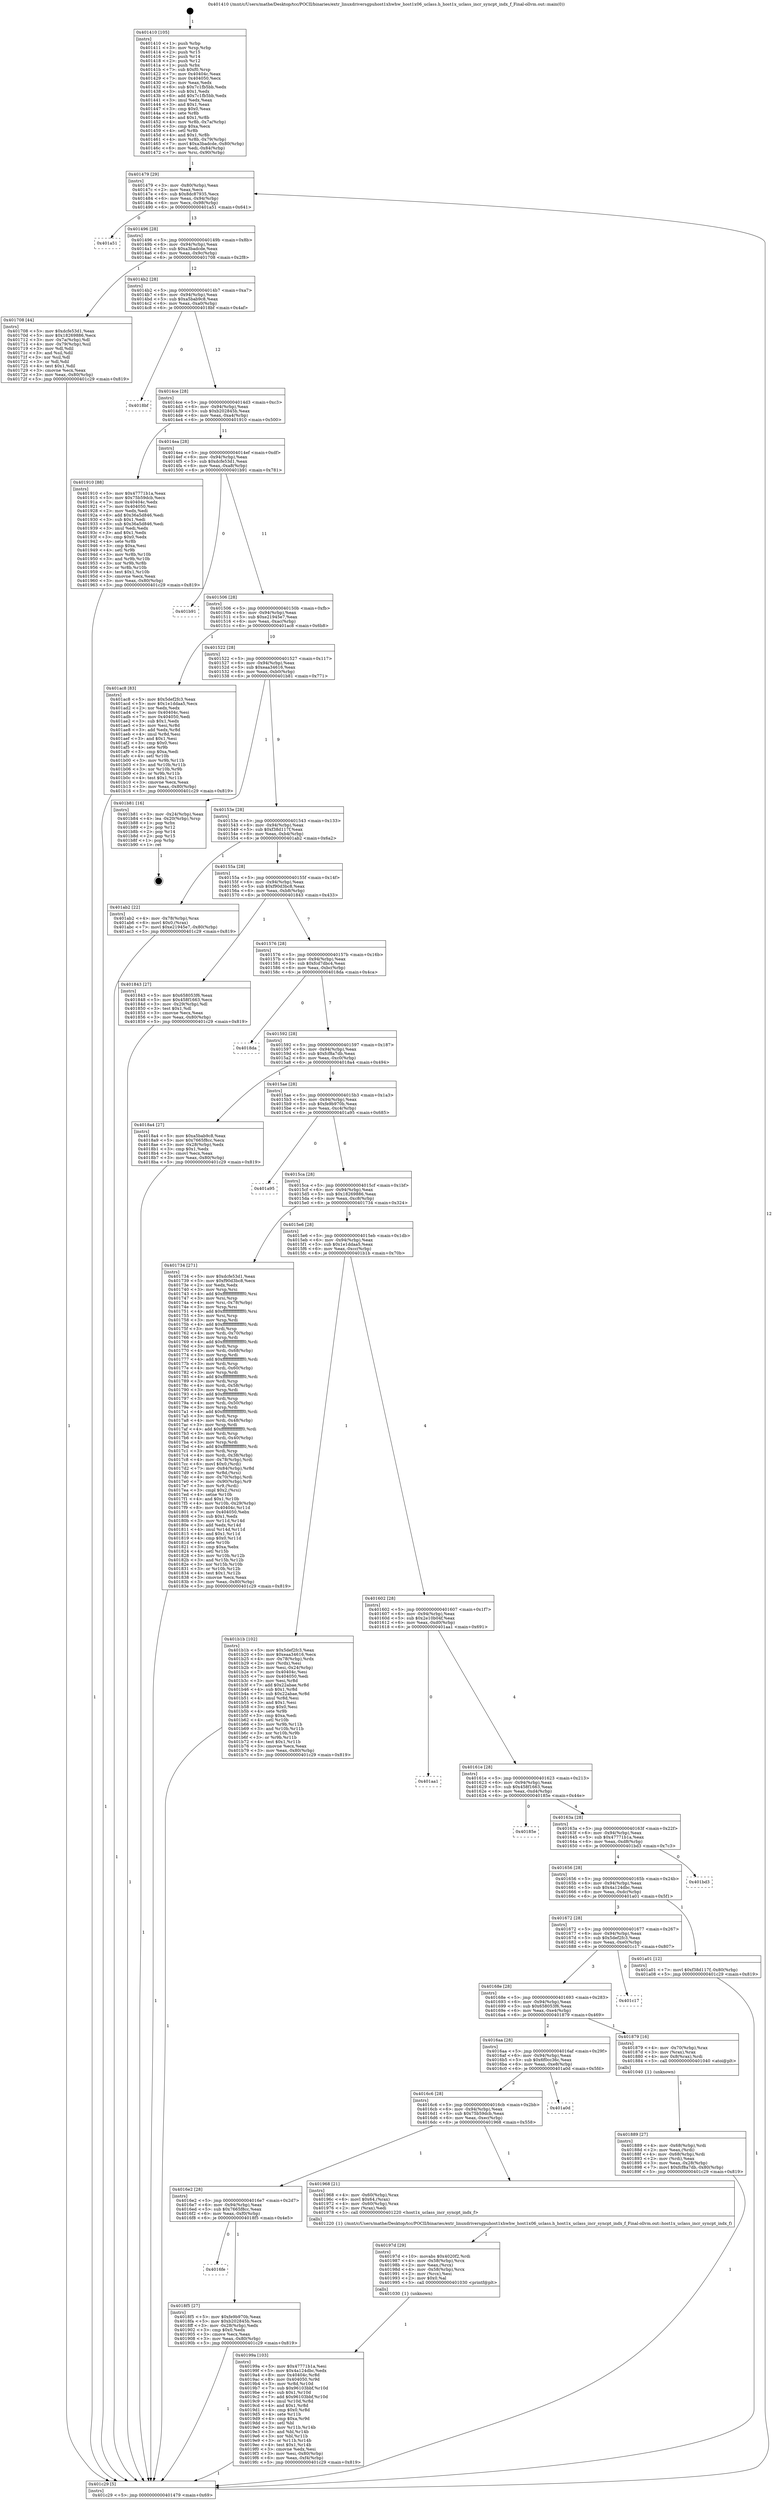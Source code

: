 digraph "0x401410" {
  label = "0x401410 (/mnt/c/Users/mathe/Desktop/tcc/POCII/binaries/extr_linuxdriversgpuhost1xhwhw_host1x06_uclass.h_host1x_uclass_incr_syncpt_indx_f_Final-ollvm.out::main(0))"
  labelloc = "t"
  node[shape=record]

  Entry [label="",width=0.3,height=0.3,shape=circle,fillcolor=black,style=filled]
  "0x401479" [label="{
     0x401479 [29]\l
     | [instrs]\l
     &nbsp;&nbsp;0x401479 \<+3\>: mov -0x80(%rbp),%eax\l
     &nbsp;&nbsp;0x40147c \<+2\>: mov %eax,%ecx\l
     &nbsp;&nbsp;0x40147e \<+6\>: sub $0x8dc87935,%ecx\l
     &nbsp;&nbsp;0x401484 \<+6\>: mov %eax,-0x94(%rbp)\l
     &nbsp;&nbsp;0x40148a \<+6\>: mov %ecx,-0x98(%rbp)\l
     &nbsp;&nbsp;0x401490 \<+6\>: je 0000000000401a51 \<main+0x641\>\l
  }"]
  "0x401a51" [label="{
     0x401a51\l
  }", style=dashed]
  "0x401496" [label="{
     0x401496 [28]\l
     | [instrs]\l
     &nbsp;&nbsp;0x401496 \<+5\>: jmp 000000000040149b \<main+0x8b\>\l
     &nbsp;&nbsp;0x40149b \<+6\>: mov -0x94(%rbp),%eax\l
     &nbsp;&nbsp;0x4014a1 \<+5\>: sub $0xa3badcde,%eax\l
     &nbsp;&nbsp;0x4014a6 \<+6\>: mov %eax,-0x9c(%rbp)\l
     &nbsp;&nbsp;0x4014ac \<+6\>: je 0000000000401708 \<main+0x2f8\>\l
  }"]
  Exit [label="",width=0.3,height=0.3,shape=circle,fillcolor=black,style=filled,peripheries=2]
  "0x401708" [label="{
     0x401708 [44]\l
     | [instrs]\l
     &nbsp;&nbsp;0x401708 \<+5\>: mov $0xdcfe53d1,%eax\l
     &nbsp;&nbsp;0x40170d \<+5\>: mov $0x18269886,%ecx\l
     &nbsp;&nbsp;0x401712 \<+3\>: mov -0x7a(%rbp),%dl\l
     &nbsp;&nbsp;0x401715 \<+4\>: mov -0x79(%rbp),%sil\l
     &nbsp;&nbsp;0x401719 \<+3\>: mov %dl,%dil\l
     &nbsp;&nbsp;0x40171c \<+3\>: and %sil,%dil\l
     &nbsp;&nbsp;0x40171f \<+3\>: xor %sil,%dl\l
     &nbsp;&nbsp;0x401722 \<+3\>: or %dl,%dil\l
     &nbsp;&nbsp;0x401725 \<+4\>: test $0x1,%dil\l
     &nbsp;&nbsp;0x401729 \<+3\>: cmovne %ecx,%eax\l
     &nbsp;&nbsp;0x40172c \<+3\>: mov %eax,-0x80(%rbp)\l
     &nbsp;&nbsp;0x40172f \<+5\>: jmp 0000000000401c29 \<main+0x819\>\l
  }"]
  "0x4014b2" [label="{
     0x4014b2 [28]\l
     | [instrs]\l
     &nbsp;&nbsp;0x4014b2 \<+5\>: jmp 00000000004014b7 \<main+0xa7\>\l
     &nbsp;&nbsp;0x4014b7 \<+6\>: mov -0x94(%rbp),%eax\l
     &nbsp;&nbsp;0x4014bd \<+5\>: sub $0xa5bab9c8,%eax\l
     &nbsp;&nbsp;0x4014c2 \<+6\>: mov %eax,-0xa0(%rbp)\l
     &nbsp;&nbsp;0x4014c8 \<+6\>: je 00000000004018bf \<main+0x4af\>\l
  }"]
  "0x401c29" [label="{
     0x401c29 [5]\l
     | [instrs]\l
     &nbsp;&nbsp;0x401c29 \<+5\>: jmp 0000000000401479 \<main+0x69\>\l
  }"]
  "0x401410" [label="{
     0x401410 [105]\l
     | [instrs]\l
     &nbsp;&nbsp;0x401410 \<+1\>: push %rbp\l
     &nbsp;&nbsp;0x401411 \<+3\>: mov %rsp,%rbp\l
     &nbsp;&nbsp;0x401414 \<+2\>: push %r15\l
     &nbsp;&nbsp;0x401416 \<+2\>: push %r14\l
     &nbsp;&nbsp;0x401418 \<+2\>: push %r12\l
     &nbsp;&nbsp;0x40141a \<+1\>: push %rbx\l
     &nbsp;&nbsp;0x40141b \<+7\>: sub $0xf0,%rsp\l
     &nbsp;&nbsp;0x401422 \<+7\>: mov 0x40404c,%eax\l
     &nbsp;&nbsp;0x401429 \<+7\>: mov 0x404050,%ecx\l
     &nbsp;&nbsp;0x401430 \<+2\>: mov %eax,%edx\l
     &nbsp;&nbsp;0x401432 \<+6\>: sub $0x7c1fb5bb,%edx\l
     &nbsp;&nbsp;0x401438 \<+3\>: sub $0x1,%edx\l
     &nbsp;&nbsp;0x40143b \<+6\>: add $0x7c1fb5bb,%edx\l
     &nbsp;&nbsp;0x401441 \<+3\>: imul %edx,%eax\l
     &nbsp;&nbsp;0x401444 \<+3\>: and $0x1,%eax\l
     &nbsp;&nbsp;0x401447 \<+3\>: cmp $0x0,%eax\l
     &nbsp;&nbsp;0x40144a \<+4\>: sete %r8b\l
     &nbsp;&nbsp;0x40144e \<+4\>: and $0x1,%r8b\l
     &nbsp;&nbsp;0x401452 \<+4\>: mov %r8b,-0x7a(%rbp)\l
     &nbsp;&nbsp;0x401456 \<+3\>: cmp $0xa,%ecx\l
     &nbsp;&nbsp;0x401459 \<+4\>: setl %r8b\l
     &nbsp;&nbsp;0x40145d \<+4\>: and $0x1,%r8b\l
     &nbsp;&nbsp;0x401461 \<+4\>: mov %r8b,-0x79(%rbp)\l
     &nbsp;&nbsp;0x401465 \<+7\>: movl $0xa3badcde,-0x80(%rbp)\l
     &nbsp;&nbsp;0x40146c \<+6\>: mov %edi,-0x84(%rbp)\l
     &nbsp;&nbsp;0x401472 \<+7\>: mov %rsi,-0x90(%rbp)\l
  }"]
  "0x40199a" [label="{
     0x40199a [103]\l
     | [instrs]\l
     &nbsp;&nbsp;0x40199a \<+5\>: mov $0x47771b1a,%esi\l
     &nbsp;&nbsp;0x40199f \<+5\>: mov $0x4a124dbc,%edx\l
     &nbsp;&nbsp;0x4019a4 \<+8\>: mov 0x40404c,%r8d\l
     &nbsp;&nbsp;0x4019ac \<+8\>: mov 0x404050,%r9d\l
     &nbsp;&nbsp;0x4019b4 \<+3\>: mov %r8d,%r10d\l
     &nbsp;&nbsp;0x4019b7 \<+7\>: sub $0x96103bbf,%r10d\l
     &nbsp;&nbsp;0x4019be \<+4\>: sub $0x1,%r10d\l
     &nbsp;&nbsp;0x4019c2 \<+7\>: add $0x96103bbf,%r10d\l
     &nbsp;&nbsp;0x4019c9 \<+4\>: imul %r10d,%r8d\l
     &nbsp;&nbsp;0x4019cd \<+4\>: and $0x1,%r8d\l
     &nbsp;&nbsp;0x4019d1 \<+4\>: cmp $0x0,%r8d\l
     &nbsp;&nbsp;0x4019d5 \<+4\>: sete %r11b\l
     &nbsp;&nbsp;0x4019d9 \<+4\>: cmp $0xa,%r9d\l
     &nbsp;&nbsp;0x4019dd \<+3\>: setl %bl\l
     &nbsp;&nbsp;0x4019e0 \<+3\>: mov %r11b,%r14b\l
     &nbsp;&nbsp;0x4019e3 \<+3\>: and %bl,%r14b\l
     &nbsp;&nbsp;0x4019e6 \<+3\>: xor %bl,%r11b\l
     &nbsp;&nbsp;0x4019e9 \<+3\>: or %r11b,%r14b\l
     &nbsp;&nbsp;0x4019ec \<+4\>: test $0x1,%r14b\l
     &nbsp;&nbsp;0x4019f0 \<+3\>: cmovne %edx,%esi\l
     &nbsp;&nbsp;0x4019f3 \<+3\>: mov %esi,-0x80(%rbp)\l
     &nbsp;&nbsp;0x4019f6 \<+6\>: mov %eax,-0xf4(%rbp)\l
     &nbsp;&nbsp;0x4019fc \<+5\>: jmp 0000000000401c29 \<main+0x819\>\l
  }"]
  "0x4018bf" [label="{
     0x4018bf\l
  }", style=dashed]
  "0x4014ce" [label="{
     0x4014ce [28]\l
     | [instrs]\l
     &nbsp;&nbsp;0x4014ce \<+5\>: jmp 00000000004014d3 \<main+0xc3\>\l
     &nbsp;&nbsp;0x4014d3 \<+6\>: mov -0x94(%rbp),%eax\l
     &nbsp;&nbsp;0x4014d9 \<+5\>: sub $0xb202845b,%eax\l
     &nbsp;&nbsp;0x4014de \<+6\>: mov %eax,-0xa4(%rbp)\l
     &nbsp;&nbsp;0x4014e4 \<+6\>: je 0000000000401910 \<main+0x500\>\l
  }"]
  "0x40197d" [label="{
     0x40197d [29]\l
     | [instrs]\l
     &nbsp;&nbsp;0x40197d \<+10\>: movabs $0x4020f2,%rdi\l
     &nbsp;&nbsp;0x401987 \<+4\>: mov -0x58(%rbp),%rcx\l
     &nbsp;&nbsp;0x40198b \<+2\>: mov %eax,(%rcx)\l
     &nbsp;&nbsp;0x40198d \<+4\>: mov -0x58(%rbp),%rcx\l
     &nbsp;&nbsp;0x401991 \<+2\>: mov (%rcx),%esi\l
     &nbsp;&nbsp;0x401993 \<+2\>: mov $0x0,%al\l
     &nbsp;&nbsp;0x401995 \<+5\>: call 0000000000401030 \<printf@plt\>\l
     | [calls]\l
     &nbsp;&nbsp;0x401030 \{1\} (unknown)\l
  }"]
  "0x401910" [label="{
     0x401910 [88]\l
     | [instrs]\l
     &nbsp;&nbsp;0x401910 \<+5\>: mov $0x47771b1a,%eax\l
     &nbsp;&nbsp;0x401915 \<+5\>: mov $0x75b59dcb,%ecx\l
     &nbsp;&nbsp;0x40191a \<+7\>: mov 0x40404c,%edx\l
     &nbsp;&nbsp;0x401921 \<+7\>: mov 0x404050,%esi\l
     &nbsp;&nbsp;0x401928 \<+2\>: mov %edx,%edi\l
     &nbsp;&nbsp;0x40192a \<+6\>: add $0x36a5d846,%edi\l
     &nbsp;&nbsp;0x401930 \<+3\>: sub $0x1,%edi\l
     &nbsp;&nbsp;0x401933 \<+6\>: sub $0x36a5d846,%edi\l
     &nbsp;&nbsp;0x401939 \<+3\>: imul %edi,%edx\l
     &nbsp;&nbsp;0x40193c \<+3\>: and $0x1,%edx\l
     &nbsp;&nbsp;0x40193f \<+3\>: cmp $0x0,%edx\l
     &nbsp;&nbsp;0x401942 \<+4\>: sete %r8b\l
     &nbsp;&nbsp;0x401946 \<+3\>: cmp $0xa,%esi\l
     &nbsp;&nbsp;0x401949 \<+4\>: setl %r9b\l
     &nbsp;&nbsp;0x40194d \<+3\>: mov %r8b,%r10b\l
     &nbsp;&nbsp;0x401950 \<+3\>: and %r9b,%r10b\l
     &nbsp;&nbsp;0x401953 \<+3\>: xor %r9b,%r8b\l
     &nbsp;&nbsp;0x401956 \<+3\>: or %r8b,%r10b\l
     &nbsp;&nbsp;0x401959 \<+4\>: test $0x1,%r10b\l
     &nbsp;&nbsp;0x40195d \<+3\>: cmovne %ecx,%eax\l
     &nbsp;&nbsp;0x401960 \<+3\>: mov %eax,-0x80(%rbp)\l
     &nbsp;&nbsp;0x401963 \<+5\>: jmp 0000000000401c29 \<main+0x819\>\l
  }"]
  "0x4014ea" [label="{
     0x4014ea [28]\l
     | [instrs]\l
     &nbsp;&nbsp;0x4014ea \<+5\>: jmp 00000000004014ef \<main+0xdf\>\l
     &nbsp;&nbsp;0x4014ef \<+6\>: mov -0x94(%rbp),%eax\l
     &nbsp;&nbsp;0x4014f5 \<+5\>: sub $0xdcfe53d1,%eax\l
     &nbsp;&nbsp;0x4014fa \<+6\>: mov %eax,-0xa8(%rbp)\l
     &nbsp;&nbsp;0x401500 \<+6\>: je 0000000000401b91 \<main+0x781\>\l
  }"]
  "0x4016fe" [label="{
     0x4016fe\l
  }", style=dashed]
  "0x401b91" [label="{
     0x401b91\l
  }", style=dashed]
  "0x401506" [label="{
     0x401506 [28]\l
     | [instrs]\l
     &nbsp;&nbsp;0x401506 \<+5\>: jmp 000000000040150b \<main+0xfb\>\l
     &nbsp;&nbsp;0x40150b \<+6\>: mov -0x94(%rbp),%eax\l
     &nbsp;&nbsp;0x401511 \<+5\>: sub $0xe21945e7,%eax\l
     &nbsp;&nbsp;0x401516 \<+6\>: mov %eax,-0xac(%rbp)\l
     &nbsp;&nbsp;0x40151c \<+6\>: je 0000000000401ac8 \<main+0x6b8\>\l
  }"]
  "0x4018f5" [label="{
     0x4018f5 [27]\l
     | [instrs]\l
     &nbsp;&nbsp;0x4018f5 \<+5\>: mov $0xfe9b970b,%eax\l
     &nbsp;&nbsp;0x4018fa \<+5\>: mov $0xb202845b,%ecx\l
     &nbsp;&nbsp;0x4018ff \<+3\>: mov -0x28(%rbp),%edx\l
     &nbsp;&nbsp;0x401902 \<+3\>: cmp $0x0,%edx\l
     &nbsp;&nbsp;0x401905 \<+3\>: cmove %ecx,%eax\l
     &nbsp;&nbsp;0x401908 \<+3\>: mov %eax,-0x80(%rbp)\l
     &nbsp;&nbsp;0x40190b \<+5\>: jmp 0000000000401c29 \<main+0x819\>\l
  }"]
  "0x401ac8" [label="{
     0x401ac8 [83]\l
     | [instrs]\l
     &nbsp;&nbsp;0x401ac8 \<+5\>: mov $0x5def2fc3,%eax\l
     &nbsp;&nbsp;0x401acd \<+5\>: mov $0x1e1ddaa5,%ecx\l
     &nbsp;&nbsp;0x401ad2 \<+2\>: xor %edx,%edx\l
     &nbsp;&nbsp;0x401ad4 \<+7\>: mov 0x40404c,%esi\l
     &nbsp;&nbsp;0x401adb \<+7\>: mov 0x404050,%edi\l
     &nbsp;&nbsp;0x401ae2 \<+3\>: sub $0x1,%edx\l
     &nbsp;&nbsp;0x401ae5 \<+3\>: mov %esi,%r8d\l
     &nbsp;&nbsp;0x401ae8 \<+3\>: add %edx,%r8d\l
     &nbsp;&nbsp;0x401aeb \<+4\>: imul %r8d,%esi\l
     &nbsp;&nbsp;0x401aef \<+3\>: and $0x1,%esi\l
     &nbsp;&nbsp;0x401af2 \<+3\>: cmp $0x0,%esi\l
     &nbsp;&nbsp;0x401af5 \<+4\>: sete %r9b\l
     &nbsp;&nbsp;0x401af9 \<+3\>: cmp $0xa,%edi\l
     &nbsp;&nbsp;0x401afc \<+4\>: setl %r10b\l
     &nbsp;&nbsp;0x401b00 \<+3\>: mov %r9b,%r11b\l
     &nbsp;&nbsp;0x401b03 \<+3\>: and %r10b,%r11b\l
     &nbsp;&nbsp;0x401b06 \<+3\>: xor %r10b,%r9b\l
     &nbsp;&nbsp;0x401b09 \<+3\>: or %r9b,%r11b\l
     &nbsp;&nbsp;0x401b0c \<+4\>: test $0x1,%r11b\l
     &nbsp;&nbsp;0x401b10 \<+3\>: cmovne %ecx,%eax\l
     &nbsp;&nbsp;0x401b13 \<+3\>: mov %eax,-0x80(%rbp)\l
     &nbsp;&nbsp;0x401b16 \<+5\>: jmp 0000000000401c29 \<main+0x819\>\l
  }"]
  "0x401522" [label="{
     0x401522 [28]\l
     | [instrs]\l
     &nbsp;&nbsp;0x401522 \<+5\>: jmp 0000000000401527 \<main+0x117\>\l
     &nbsp;&nbsp;0x401527 \<+6\>: mov -0x94(%rbp),%eax\l
     &nbsp;&nbsp;0x40152d \<+5\>: sub $0xeaa34616,%eax\l
     &nbsp;&nbsp;0x401532 \<+6\>: mov %eax,-0xb0(%rbp)\l
     &nbsp;&nbsp;0x401538 \<+6\>: je 0000000000401b81 \<main+0x771\>\l
  }"]
  "0x4016e2" [label="{
     0x4016e2 [28]\l
     | [instrs]\l
     &nbsp;&nbsp;0x4016e2 \<+5\>: jmp 00000000004016e7 \<main+0x2d7\>\l
     &nbsp;&nbsp;0x4016e7 \<+6\>: mov -0x94(%rbp),%eax\l
     &nbsp;&nbsp;0x4016ed \<+5\>: sub $0x7665f8cc,%eax\l
     &nbsp;&nbsp;0x4016f2 \<+6\>: mov %eax,-0xf0(%rbp)\l
     &nbsp;&nbsp;0x4016f8 \<+6\>: je 00000000004018f5 \<main+0x4e5\>\l
  }"]
  "0x401b81" [label="{
     0x401b81 [16]\l
     | [instrs]\l
     &nbsp;&nbsp;0x401b81 \<+3\>: mov -0x24(%rbp),%eax\l
     &nbsp;&nbsp;0x401b84 \<+4\>: lea -0x20(%rbp),%rsp\l
     &nbsp;&nbsp;0x401b88 \<+1\>: pop %rbx\l
     &nbsp;&nbsp;0x401b89 \<+2\>: pop %r12\l
     &nbsp;&nbsp;0x401b8b \<+2\>: pop %r14\l
     &nbsp;&nbsp;0x401b8d \<+2\>: pop %r15\l
     &nbsp;&nbsp;0x401b8f \<+1\>: pop %rbp\l
     &nbsp;&nbsp;0x401b90 \<+1\>: ret\l
  }"]
  "0x40153e" [label="{
     0x40153e [28]\l
     | [instrs]\l
     &nbsp;&nbsp;0x40153e \<+5\>: jmp 0000000000401543 \<main+0x133\>\l
     &nbsp;&nbsp;0x401543 \<+6\>: mov -0x94(%rbp),%eax\l
     &nbsp;&nbsp;0x401549 \<+5\>: sub $0xf38d117f,%eax\l
     &nbsp;&nbsp;0x40154e \<+6\>: mov %eax,-0xb4(%rbp)\l
     &nbsp;&nbsp;0x401554 \<+6\>: je 0000000000401ab2 \<main+0x6a2\>\l
  }"]
  "0x401968" [label="{
     0x401968 [21]\l
     | [instrs]\l
     &nbsp;&nbsp;0x401968 \<+4\>: mov -0x60(%rbp),%rax\l
     &nbsp;&nbsp;0x40196c \<+6\>: movl $0x64,(%rax)\l
     &nbsp;&nbsp;0x401972 \<+4\>: mov -0x60(%rbp),%rax\l
     &nbsp;&nbsp;0x401976 \<+2\>: mov (%rax),%edi\l
     &nbsp;&nbsp;0x401978 \<+5\>: call 0000000000401220 \<host1x_uclass_incr_syncpt_indx_f\>\l
     | [calls]\l
     &nbsp;&nbsp;0x401220 \{1\} (/mnt/c/Users/mathe/Desktop/tcc/POCII/binaries/extr_linuxdriversgpuhost1xhwhw_host1x06_uclass.h_host1x_uclass_incr_syncpt_indx_f_Final-ollvm.out::host1x_uclass_incr_syncpt_indx_f)\l
  }"]
  "0x401ab2" [label="{
     0x401ab2 [22]\l
     | [instrs]\l
     &nbsp;&nbsp;0x401ab2 \<+4\>: mov -0x78(%rbp),%rax\l
     &nbsp;&nbsp;0x401ab6 \<+6\>: movl $0x0,(%rax)\l
     &nbsp;&nbsp;0x401abc \<+7\>: movl $0xe21945e7,-0x80(%rbp)\l
     &nbsp;&nbsp;0x401ac3 \<+5\>: jmp 0000000000401c29 \<main+0x819\>\l
  }"]
  "0x40155a" [label="{
     0x40155a [28]\l
     | [instrs]\l
     &nbsp;&nbsp;0x40155a \<+5\>: jmp 000000000040155f \<main+0x14f\>\l
     &nbsp;&nbsp;0x40155f \<+6\>: mov -0x94(%rbp),%eax\l
     &nbsp;&nbsp;0x401565 \<+5\>: sub $0xf90d3bc8,%eax\l
     &nbsp;&nbsp;0x40156a \<+6\>: mov %eax,-0xb8(%rbp)\l
     &nbsp;&nbsp;0x401570 \<+6\>: je 0000000000401843 \<main+0x433\>\l
  }"]
  "0x4016c6" [label="{
     0x4016c6 [28]\l
     | [instrs]\l
     &nbsp;&nbsp;0x4016c6 \<+5\>: jmp 00000000004016cb \<main+0x2bb\>\l
     &nbsp;&nbsp;0x4016cb \<+6\>: mov -0x94(%rbp),%eax\l
     &nbsp;&nbsp;0x4016d1 \<+5\>: sub $0x75b59dcb,%eax\l
     &nbsp;&nbsp;0x4016d6 \<+6\>: mov %eax,-0xec(%rbp)\l
     &nbsp;&nbsp;0x4016dc \<+6\>: je 0000000000401968 \<main+0x558\>\l
  }"]
  "0x401843" [label="{
     0x401843 [27]\l
     | [instrs]\l
     &nbsp;&nbsp;0x401843 \<+5\>: mov $0x658053f6,%eax\l
     &nbsp;&nbsp;0x401848 \<+5\>: mov $0x458f1663,%ecx\l
     &nbsp;&nbsp;0x40184d \<+3\>: mov -0x29(%rbp),%dl\l
     &nbsp;&nbsp;0x401850 \<+3\>: test $0x1,%dl\l
     &nbsp;&nbsp;0x401853 \<+3\>: cmovne %ecx,%eax\l
     &nbsp;&nbsp;0x401856 \<+3\>: mov %eax,-0x80(%rbp)\l
     &nbsp;&nbsp;0x401859 \<+5\>: jmp 0000000000401c29 \<main+0x819\>\l
  }"]
  "0x401576" [label="{
     0x401576 [28]\l
     | [instrs]\l
     &nbsp;&nbsp;0x401576 \<+5\>: jmp 000000000040157b \<main+0x16b\>\l
     &nbsp;&nbsp;0x40157b \<+6\>: mov -0x94(%rbp),%eax\l
     &nbsp;&nbsp;0x401581 \<+5\>: sub $0xfcd7dbc4,%eax\l
     &nbsp;&nbsp;0x401586 \<+6\>: mov %eax,-0xbc(%rbp)\l
     &nbsp;&nbsp;0x40158c \<+6\>: je 00000000004018da \<main+0x4ca\>\l
  }"]
  "0x401a0d" [label="{
     0x401a0d\l
  }", style=dashed]
  "0x4018da" [label="{
     0x4018da\l
  }", style=dashed]
  "0x401592" [label="{
     0x401592 [28]\l
     | [instrs]\l
     &nbsp;&nbsp;0x401592 \<+5\>: jmp 0000000000401597 \<main+0x187\>\l
     &nbsp;&nbsp;0x401597 \<+6\>: mov -0x94(%rbp),%eax\l
     &nbsp;&nbsp;0x40159d \<+5\>: sub $0xfcf8a7db,%eax\l
     &nbsp;&nbsp;0x4015a2 \<+6\>: mov %eax,-0xc0(%rbp)\l
     &nbsp;&nbsp;0x4015a8 \<+6\>: je 00000000004018a4 \<main+0x494\>\l
  }"]
  "0x401889" [label="{
     0x401889 [27]\l
     | [instrs]\l
     &nbsp;&nbsp;0x401889 \<+4\>: mov -0x68(%rbp),%rdi\l
     &nbsp;&nbsp;0x40188d \<+2\>: mov %eax,(%rdi)\l
     &nbsp;&nbsp;0x40188f \<+4\>: mov -0x68(%rbp),%rdi\l
     &nbsp;&nbsp;0x401893 \<+2\>: mov (%rdi),%eax\l
     &nbsp;&nbsp;0x401895 \<+3\>: mov %eax,-0x28(%rbp)\l
     &nbsp;&nbsp;0x401898 \<+7\>: movl $0xfcf8a7db,-0x80(%rbp)\l
     &nbsp;&nbsp;0x40189f \<+5\>: jmp 0000000000401c29 \<main+0x819\>\l
  }"]
  "0x4018a4" [label="{
     0x4018a4 [27]\l
     | [instrs]\l
     &nbsp;&nbsp;0x4018a4 \<+5\>: mov $0xa5bab9c8,%eax\l
     &nbsp;&nbsp;0x4018a9 \<+5\>: mov $0x7665f8cc,%ecx\l
     &nbsp;&nbsp;0x4018ae \<+3\>: mov -0x28(%rbp),%edx\l
     &nbsp;&nbsp;0x4018b1 \<+3\>: cmp $0x1,%edx\l
     &nbsp;&nbsp;0x4018b4 \<+3\>: cmovl %ecx,%eax\l
     &nbsp;&nbsp;0x4018b7 \<+3\>: mov %eax,-0x80(%rbp)\l
     &nbsp;&nbsp;0x4018ba \<+5\>: jmp 0000000000401c29 \<main+0x819\>\l
  }"]
  "0x4015ae" [label="{
     0x4015ae [28]\l
     | [instrs]\l
     &nbsp;&nbsp;0x4015ae \<+5\>: jmp 00000000004015b3 \<main+0x1a3\>\l
     &nbsp;&nbsp;0x4015b3 \<+6\>: mov -0x94(%rbp),%eax\l
     &nbsp;&nbsp;0x4015b9 \<+5\>: sub $0xfe9b970b,%eax\l
     &nbsp;&nbsp;0x4015be \<+6\>: mov %eax,-0xc4(%rbp)\l
     &nbsp;&nbsp;0x4015c4 \<+6\>: je 0000000000401a95 \<main+0x685\>\l
  }"]
  "0x4016aa" [label="{
     0x4016aa [28]\l
     | [instrs]\l
     &nbsp;&nbsp;0x4016aa \<+5\>: jmp 00000000004016af \<main+0x29f\>\l
     &nbsp;&nbsp;0x4016af \<+6\>: mov -0x94(%rbp),%eax\l
     &nbsp;&nbsp;0x4016b5 \<+5\>: sub $0x6f0cc36c,%eax\l
     &nbsp;&nbsp;0x4016ba \<+6\>: mov %eax,-0xe8(%rbp)\l
     &nbsp;&nbsp;0x4016c0 \<+6\>: je 0000000000401a0d \<main+0x5fd\>\l
  }"]
  "0x401a95" [label="{
     0x401a95\l
  }", style=dashed]
  "0x4015ca" [label="{
     0x4015ca [28]\l
     | [instrs]\l
     &nbsp;&nbsp;0x4015ca \<+5\>: jmp 00000000004015cf \<main+0x1bf\>\l
     &nbsp;&nbsp;0x4015cf \<+6\>: mov -0x94(%rbp),%eax\l
     &nbsp;&nbsp;0x4015d5 \<+5\>: sub $0x18269886,%eax\l
     &nbsp;&nbsp;0x4015da \<+6\>: mov %eax,-0xc8(%rbp)\l
     &nbsp;&nbsp;0x4015e0 \<+6\>: je 0000000000401734 \<main+0x324\>\l
  }"]
  "0x401879" [label="{
     0x401879 [16]\l
     | [instrs]\l
     &nbsp;&nbsp;0x401879 \<+4\>: mov -0x70(%rbp),%rax\l
     &nbsp;&nbsp;0x40187d \<+3\>: mov (%rax),%rax\l
     &nbsp;&nbsp;0x401880 \<+4\>: mov 0x8(%rax),%rdi\l
     &nbsp;&nbsp;0x401884 \<+5\>: call 0000000000401040 \<atoi@plt\>\l
     | [calls]\l
     &nbsp;&nbsp;0x401040 \{1\} (unknown)\l
  }"]
  "0x401734" [label="{
     0x401734 [271]\l
     | [instrs]\l
     &nbsp;&nbsp;0x401734 \<+5\>: mov $0xdcfe53d1,%eax\l
     &nbsp;&nbsp;0x401739 \<+5\>: mov $0xf90d3bc8,%ecx\l
     &nbsp;&nbsp;0x40173e \<+2\>: xor %edx,%edx\l
     &nbsp;&nbsp;0x401740 \<+3\>: mov %rsp,%rsi\l
     &nbsp;&nbsp;0x401743 \<+4\>: add $0xfffffffffffffff0,%rsi\l
     &nbsp;&nbsp;0x401747 \<+3\>: mov %rsi,%rsp\l
     &nbsp;&nbsp;0x40174a \<+4\>: mov %rsi,-0x78(%rbp)\l
     &nbsp;&nbsp;0x40174e \<+3\>: mov %rsp,%rsi\l
     &nbsp;&nbsp;0x401751 \<+4\>: add $0xfffffffffffffff0,%rsi\l
     &nbsp;&nbsp;0x401755 \<+3\>: mov %rsi,%rsp\l
     &nbsp;&nbsp;0x401758 \<+3\>: mov %rsp,%rdi\l
     &nbsp;&nbsp;0x40175b \<+4\>: add $0xfffffffffffffff0,%rdi\l
     &nbsp;&nbsp;0x40175f \<+3\>: mov %rdi,%rsp\l
     &nbsp;&nbsp;0x401762 \<+4\>: mov %rdi,-0x70(%rbp)\l
     &nbsp;&nbsp;0x401766 \<+3\>: mov %rsp,%rdi\l
     &nbsp;&nbsp;0x401769 \<+4\>: add $0xfffffffffffffff0,%rdi\l
     &nbsp;&nbsp;0x40176d \<+3\>: mov %rdi,%rsp\l
     &nbsp;&nbsp;0x401770 \<+4\>: mov %rdi,-0x68(%rbp)\l
     &nbsp;&nbsp;0x401774 \<+3\>: mov %rsp,%rdi\l
     &nbsp;&nbsp;0x401777 \<+4\>: add $0xfffffffffffffff0,%rdi\l
     &nbsp;&nbsp;0x40177b \<+3\>: mov %rdi,%rsp\l
     &nbsp;&nbsp;0x40177e \<+4\>: mov %rdi,-0x60(%rbp)\l
     &nbsp;&nbsp;0x401782 \<+3\>: mov %rsp,%rdi\l
     &nbsp;&nbsp;0x401785 \<+4\>: add $0xfffffffffffffff0,%rdi\l
     &nbsp;&nbsp;0x401789 \<+3\>: mov %rdi,%rsp\l
     &nbsp;&nbsp;0x40178c \<+4\>: mov %rdi,-0x58(%rbp)\l
     &nbsp;&nbsp;0x401790 \<+3\>: mov %rsp,%rdi\l
     &nbsp;&nbsp;0x401793 \<+4\>: add $0xfffffffffffffff0,%rdi\l
     &nbsp;&nbsp;0x401797 \<+3\>: mov %rdi,%rsp\l
     &nbsp;&nbsp;0x40179a \<+4\>: mov %rdi,-0x50(%rbp)\l
     &nbsp;&nbsp;0x40179e \<+3\>: mov %rsp,%rdi\l
     &nbsp;&nbsp;0x4017a1 \<+4\>: add $0xfffffffffffffff0,%rdi\l
     &nbsp;&nbsp;0x4017a5 \<+3\>: mov %rdi,%rsp\l
     &nbsp;&nbsp;0x4017a8 \<+4\>: mov %rdi,-0x48(%rbp)\l
     &nbsp;&nbsp;0x4017ac \<+3\>: mov %rsp,%rdi\l
     &nbsp;&nbsp;0x4017af \<+4\>: add $0xfffffffffffffff0,%rdi\l
     &nbsp;&nbsp;0x4017b3 \<+3\>: mov %rdi,%rsp\l
     &nbsp;&nbsp;0x4017b6 \<+4\>: mov %rdi,-0x40(%rbp)\l
     &nbsp;&nbsp;0x4017ba \<+3\>: mov %rsp,%rdi\l
     &nbsp;&nbsp;0x4017bd \<+4\>: add $0xfffffffffffffff0,%rdi\l
     &nbsp;&nbsp;0x4017c1 \<+3\>: mov %rdi,%rsp\l
     &nbsp;&nbsp;0x4017c4 \<+4\>: mov %rdi,-0x38(%rbp)\l
     &nbsp;&nbsp;0x4017c8 \<+4\>: mov -0x78(%rbp),%rdi\l
     &nbsp;&nbsp;0x4017cc \<+6\>: movl $0x0,(%rdi)\l
     &nbsp;&nbsp;0x4017d2 \<+7\>: mov -0x84(%rbp),%r8d\l
     &nbsp;&nbsp;0x4017d9 \<+3\>: mov %r8d,(%rsi)\l
     &nbsp;&nbsp;0x4017dc \<+4\>: mov -0x70(%rbp),%rdi\l
     &nbsp;&nbsp;0x4017e0 \<+7\>: mov -0x90(%rbp),%r9\l
     &nbsp;&nbsp;0x4017e7 \<+3\>: mov %r9,(%rdi)\l
     &nbsp;&nbsp;0x4017ea \<+3\>: cmpl $0x2,(%rsi)\l
     &nbsp;&nbsp;0x4017ed \<+4\>: setne %r10b\l
     &nbsp;&nbsp;0x4017f1 \<+4\>: and $0x1,%r10b\l
     &nbsp;&nbsp;0x4017f5 \<+4\>: mov %r10b,-0x29(%rbp)\l
     &nbsp;&nbsp;0x4017f9 \<+8\>: mov 0x40404c,%r11d\l
     &nbsp;&nbsp;0x401801 \<+7\>: mov 0x404050,%ebx\l
     &nbsp;&nbsp;0x401808 \<+3\>: sub $0x1,%edx\l
     &nbsp;&nbsp;0x40180b \<+3\>: mov %r11d,%r14d\l
     &nbsp;&nbsp;0x40180e \<+3\>: add %edx,%r14d\l
     &nbsp;&nbsp;0x401811 \<+4\>: imul %r14d,%r11d\l
     &nbsp;&nbsp;0x401815 \<+4\>: and $0x1,%r11d\l
     &nbsp;&nbsp;0x401819 \<+4\>: cmp $0x0,%r11d\l
     &nbsp;&nbsp;0x40181d \<+4\>: sete %r10b\l
     &nbsp;&nbsp;0x401821 \<+3\>: cmp $0xa,%ebx\l
     &nbsp;&nbsp;0x401824 \<+4\>: setl %r15b\l
     &nbsp;&nbsp;0x401828 \<+3\>: mov %r10b,%r12b\l
     &nbsp;&nbsp;0x40182b \<+3\>: and %r15b,%r12b\l
     &nbsp;&nbsp;0x40182e \<+3\>: xor %r15b,%r10b\l
     &nbsp;&nbsp;0x401831 \<+3\>: or %r10b,%r12b\l
     &nbsp;&nbsp;0x401834 \<+4\>: test $0x1,%r12b\l
     &nbsp;&nbsp;0x401838 \<+3\>: cmovne %ecx,%eax\l
     &nbsp;&nbsp;0x40183b \<+3\>: mov %eax,-0x80(%rbp)\l
     &nbsp;&nbsp;0x40183e \<+5\>: jmp 0000000000401c29 \<main+0x819\>\l
  }"]
  "0x4015e6" [label="{
     0x4015e6 [28]\l
     | [instrs]\l
     &nbsp;&nbsp;0x4015e6 \<+5\>: jmp 00000000004015eb \<main+0x1db\>\l
     &nbsp;&nbsp;0x4015eb \<+6\>: mov -0x94(%rbp),%eax\l
     &nbsp;&nbsp;0x4015f1 \<+5\>: sub $0x1e1ddaa5,%eax\l
     &nbsp;&nbsp;0x4015f6 \<+6\>: mov %eax,-0xcc(%rbp)\l
     &nbsp;&nbsp;0x4015fc \<+6\>: je 0000000000401b1b \<main+0x70b\>\l
  }"]
  "0x40168e" [label="{
     0x40168e [28]\l
     | [instrs]\l
     &nbsp;&nbsp;0x40168e \<+5\>: jmp 0000000000401693 \<main+0x283\>\l
     &nbsp;&nbsp;0x401693 \<+6\>: mov -0x94(%rbp),%eax\l
     &nbsp;&nbsp;0x401699 \<+5\>: sub $0x658053f6,%eax\l
     &nbsp;&nbsp;0x40169e \<+6\>: mov %eax,-0xe4(%rbp)\l
     &nbsp;&nbsp;0x4016a4 \<+6\>: je 0000000000401879 \<main+0x469\>\l
  }"]
  "0x401c17" [label="{
     0x401c17\l
  }", style=dashed]
  "0x401b1b" [label="{
     0x401b1b [102]\l
     | [instrs]\l
     &nbsp;&nbsp;0x401b1b \<+5\>: mov $0x5def2fc3,%eax\l
     &nbsp;&nbsp;0x401b20 \<+5\>: mov $0xeaa34616,%ecx\l
     &nbsp;&nbsp;0x401b25 \<+4\>: mov -0x78(%rbp),%rdx\l
     &nbsp;&nbsp;0x401b29 \<+2\>: mov (%rdx),%esi\l
     &nbsp;&nbsp;0x401b2b \<+3\>: mov %esi,-0x24(%rbp)\l
     &nbsp;&nbsp;0x401b2e \<+7\>: mov 0x40404c,%esi\l
     &nbsp;&nbsp;0x401b35 \<+7\>: mov 0x404050,%edi\l
     &nbsp;&nbsp;0x401b3c \<+3\>: mov %esi,%r8d\l
     &nbsp;&nbsp;0x401b3f \<+7\>: add $0x22abae,%r8d\l
     &nbsp;&nbsp;0x401b46 \<+4\>: sub $0x1,%r8d\l
     &nbsp;&nbsp;0x401b4a \<+7\>: sub $0x22abae,%r8d\l
     &nbsp;&nbsp;0x401b51 \<+4\>: imul %r8d,%esi\l
     &nbsp;&nbsp;0x401b55 \<+3\>: and $0x1,%esi\l
     &nbsp;&nbsp;0x401b58 \<+3\>: cmp $0x0,%esi\l
     &nbsp;&nbsp;0x401b5b \<+4\>: sete %r9b\l
     &nbsp;&nbsp;0x401b5f \<+3\>: cmp $0xa,%edi\l
     &nbsp;&nbsp;0x401b62 \<+4\>: setl %r10b\l
     &nbsp;&nbsp;0x401b66 \<+3\>: mov %r9b,%r11b\l
     &nbsp;&nbsp;0x401b69 \<+3\>: and %r10b,%r11b\l
     &nbsp;&nbsp;0x401b6c \<+3\>: xor %r10b,%r9b\l
     &nbsp;&nbsp;0x401b6f \<+3\>: or %r9b,%r11b\l
     &nbsp;&nbsp;0x401b72 \<+4\>: test $0x1,%r11b\l
     &nbsp;&nbsp;0x401b76 \<+3\>: cmovne %ecx,%eax\l
     &nbsp;&nbsp;0x401b79 \<+3\>: mov %eax,-0x80(%rbp)\l
     &nbsp;&nbsp;0x401b7c \<+5\>: jmp 0000000000401c29 \<main+0x819\>\l
  }"]
  "0x401602" [label="{
     0x401602 [28]\l
     | [instrs]\l
     &nbsp;&nbsp;0x401602 \<+5\>: jmp 0000000000401607 \<main+0x1f7\>\l
     &nbsp;&nbsp;0x401607 \<+6\>: mov -0x94(%rbp),%eax\l
     &nbsp;&nbsp;0x40160d \<+5\>: sub $0x2e10b04f,%eax\l
     &nbsp;&nbsp;0x401612 \<+6\>: mov %eax,-0xd0(%rbp)\l
     &nbsp;&nbsp;0x401618 \<+6\>: je 0000000000401aa1 \<main+0x691\>\l
  }"]
  "0x401672" [label="{
     0x401672 [28]\l
     | [instrs]\l
     &nbsp;&nbsp;0x401672 \<+5\>: jmp 0000000000401677 \<main+0x267\>\l
     &nbsp;&nbsp;0x401677 \<+6\>: mov -0x94(%rbp),%eax\l
     &nbsp;&nbsp;0x40167d \<+5\>: sub $0x5def2fc3,%eax\l
     &nbsp;&nbsp;0x401682 \<+6\>: mov %eax,-0xe0(%rbp)\l
     &nbsp;&nbsp;0x401688 \<+6\>: je 0000000000401c17 \<main+0x807\>\l
  }"]
  "0x401aa1" [label="{
     0x401aa1\l
  }", style=dashed]
  "0x40161e" [label="{
     0x40161e [28]\l
     | [instrs]\l
     &nbsp;&nbsp;0x40161e \<+5\>: jmp 0000000000401623 \<main+0x213\>\l
     &nbsp;&nbsp;0x401623 \<+6\>: mov -0x94(%rbp),%eax\l
     &nbsp;&nbsp;0x401629 \<+5\>: sub $0x458f1663,%eax\l
     &nbsp;&nbsp;0x40162e \<+6\>: mov %eax,-0xd4(%rbp)\l
     &nbsp;&nbsp;0x401634 \<+6\>: je 000000000040185e \<main+0x44e\>\l
  }"]
  "0x401a01" [label="{
     0x401a01 [12]\l
     | [instrs]\l
     &nbsp;&nbsp;0x401a01 \<+7\>: movl $0xf38d117f,-0x80(%rbp)\l
     &nbsp;&nbsp;0x401a08 \<+5\>: jmp 0000000000401c29 \<main+0x819\>\l
  }"]
  "0x40185e" [label="{
     0x40185e\l
  }", style=dashed]
  "0x40163a" [label="{
     0x40163a [28]\l
     | [instrs]\l
     &nbsp;&nbsp;0x40163a \<+5\>: jmp 000000000040163f \<main+0x22f\>\l
     &nbsp;&nbsp;0x40163f \<+6\>: mov -0x94(%rbp),%eax\l
     &nbsp;&nbsp;0x401645 \<+5\>: sub $0x47771b1a,%eax\l
     &nbsp;&nbsp;0x40164a \<+6\>: mov %eax,-0xd8(%rbp)\l
     &nbsp;&nbsp;0x401650 \<+6\>: je 0000000000401bd3 \<main+0x7c3\>\l
  }"]
  "0x401656" [label="{
     0x401656 [28]\l
     | [instrs]\l
     &nbsp;&nbsp;0x401656 \<+5\>: jmp 000000000040165b \<main+0x24b\>\l
     &nbsp;&nbsp;0x40165b \<+6\>: mov -0x94(%rbp),%eax\l
     &nbsp;&nbsp;0x401661 \<+5\>: sub $0x4a124dbc,%eax\l
     &nbsp;&nbsp;0x401666 \<+6\>: mov %eax,-0xdc(%rbp)\l
     &nbsp;&nbsp;0x40166c \<+6\>: je 0000000000401a01 \<main+0x5f1\>\l
  }"]
  "0x401bd3" [label="{
     0x401bd3\l
  }", style=dashed]
  Entry -> "0x401410" [label=" 1"]
  "0x401479" -> "0x401a51" [label=" 0"]
  "0x401479" -> "0x401496" [label=" 13"]
  "0x401b81" -> Exit [label=" 1"]
  "0x401496" -> "0x401708" [label=" 1"]
  "0x401496" -> "0x4014b2" [label=" 12"]
  "0x401708" -> "0x401c29" [label=" 1"]
  "0x401410" -> "0x401479" [label=" 1"]
  "0x401c29" -> "0x401479" [label=" 12"]
  "0x401b1b" -> "0x401c29" [label=" 1"]
  "0x4014b2" -> "0x4018bf" [label=" 0"]
  "0x4014b2" -> "0x4014ce" [label=" 12"]
  "0x401ac8" -> "0x401c29" [label=" 1"]
  "0x4014ce" -> "0x401910" [label=" 1"]
  "0x4014ce" -> "0x4014ea" [label=" 11"]
  "0x401ab2" -> "0x401c29" [label=" 1"]
  "0x4014ea" -> "0x401b91" [label=" 0"]
  "0x4014ea" -> "0x401506" [label=" 11"]
  "0x401a01" -> "0x401c29" [label=" 1"]
  "0x401506" -> "0x401ac8" [label=" 1"]
  "0x401506" -> "0x401522" [label=" 10"]
  "0x40199a" -> "0x401c29" [label=" 1"]
  "0x401522" -> "0x401b81" [label=" 1"]
  "0x401522" -> "0x40153e" [label=" 9"]
  "0x401968" -> "0x40197d" [label=" 1"]
  "0x40153e" -> "0x401ab2" [label=" 1"]
  "0x40153e" -> "0x40155a" [label=" 8"]
  "0x401910" -> "0x401c29" [label=" 1"]
  "0x40155a" -> "0x401843" [label=" 1"]
  "0x40155a" -> "0x401576" [label=" 7"]
  "0x4016e2" -> "0x4016fe" [label=" 0"]
  "0x401576" -> "0x4018da" [label=" 0"]
  "0x401576" -> "0x401592" [label=" 7"]
  "0x4016e2" -> "0x4018f5" [label=" 1"]
  "0x401592" -> "0x4018a4" [label=" 1"]
  "0x401592" -> "0x4015ae" [label=" 6"]
  "0x4016c6" -> "0x4016e2" [label=" 1"]
  "0x4015ae" -> "0x401a95" [label=" 0"]
  "0x4015ae" -> "0x4015ca" [label=" 6"]
  "0x4016c6" -> "0x401968" [label=" 1"]
  "0x4015ca" -> "0x401734" [label=" 1"]
  "0x4015ca" -> "0x4015e6" [label=" 5"]
  "0x4018f5" -> "0x401c29" [label=" 1"]
  "0x401734" -> "0x401c29" [label=" 1"]
  "0x401843" -> "0x401c29" [label=" 1"]
  "0x4016aa" -> "0x401a0d" [label=" 0"]
  "0x4015e6" -> "0x401b1b" [label=" 1"]
  "0x4015e6" -> "0x401602" [label=" 4"]
  "0x40197d" -> "0x40199a" [label=" 1"]
  "0x401602" -> "0x401aa1" [label=" 0"]
  "0x401602" -> "0x40161e" [label=" 4"]
  "0x401889" -> "0x401c29" [label=" 1"]
  "0x40161e" -> "0x40185e" [label=" 0"]
  "0x40161e" -> "0x40163a" [label=" 4"]
  "0x401879" -> "0x401889" [label=" 1"]
  "0x40163a" -> "0x401bd3" [label=" 0"]
  "0x40163a" -> "0x401656" [label=" 4"]
  "0x40168e" -> "0x4016aa" [label=" 2"]
  "0x401656" -> "0x401a01" [label=" 1"]
  "0x401656" -> "0x401672" [label=" 3"]
  "0x4018a4" -> "0x401c29" [label=" 1"]
  "0x401672" -> "0x401c17" [label=" 0"]
  "0x401672" -> "0x40168e" [label=" 3"]
  "0x4016aa" -> "0x4016c6" [label=" 2"]
  "0x40168e" -> "0x401879" [label=" 1"]
}
